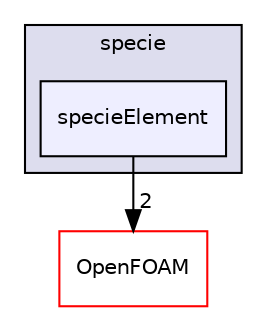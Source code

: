 digraph "src/thermophysicalModels/specie/specieElement" {
  bgcolor=transparent;
  compound=true
  node [ fontsize="10", fontname="Helvetica"];
  edge [ labelfontsize="10", labelfontname="Helvetica"];
  subgraph clusterdir_5c4bf53b114f4c9237cd4ef0431fc9bd {
    graph [ bgcolor="#ddddee", pencolor="black", label="specie" fontname="Helvetica", fontsize="10", URL="dir_5c4bf53b114f4c9237cd4ef0431fc9bd.html"]
  dir_fee404501bf8b83e659f7df4daea8ccb [shape=box, label="specieElement", style="filled", fillcolor="#eeeeff", pencolor="black", URL="dir_fee404501bf8b83e659f7df4daea8ccb.html"];
  }
  dir_c5473ff19b20e6ec4dfe5c310b3778a8 [shape=box label="OpenFOAM" color="red" URL="dir_c5473ff19b20e6ec4dfe5c310b3778a8.html"];
  dir_fee404501bf8b83e659f7df4daea8ccb->dir_c5473ff19b20e6ec4dfe5c310b3778a8 [headlabel="2", labeldistance=1.5 headhref="dir_002956_001929.html"];
}
